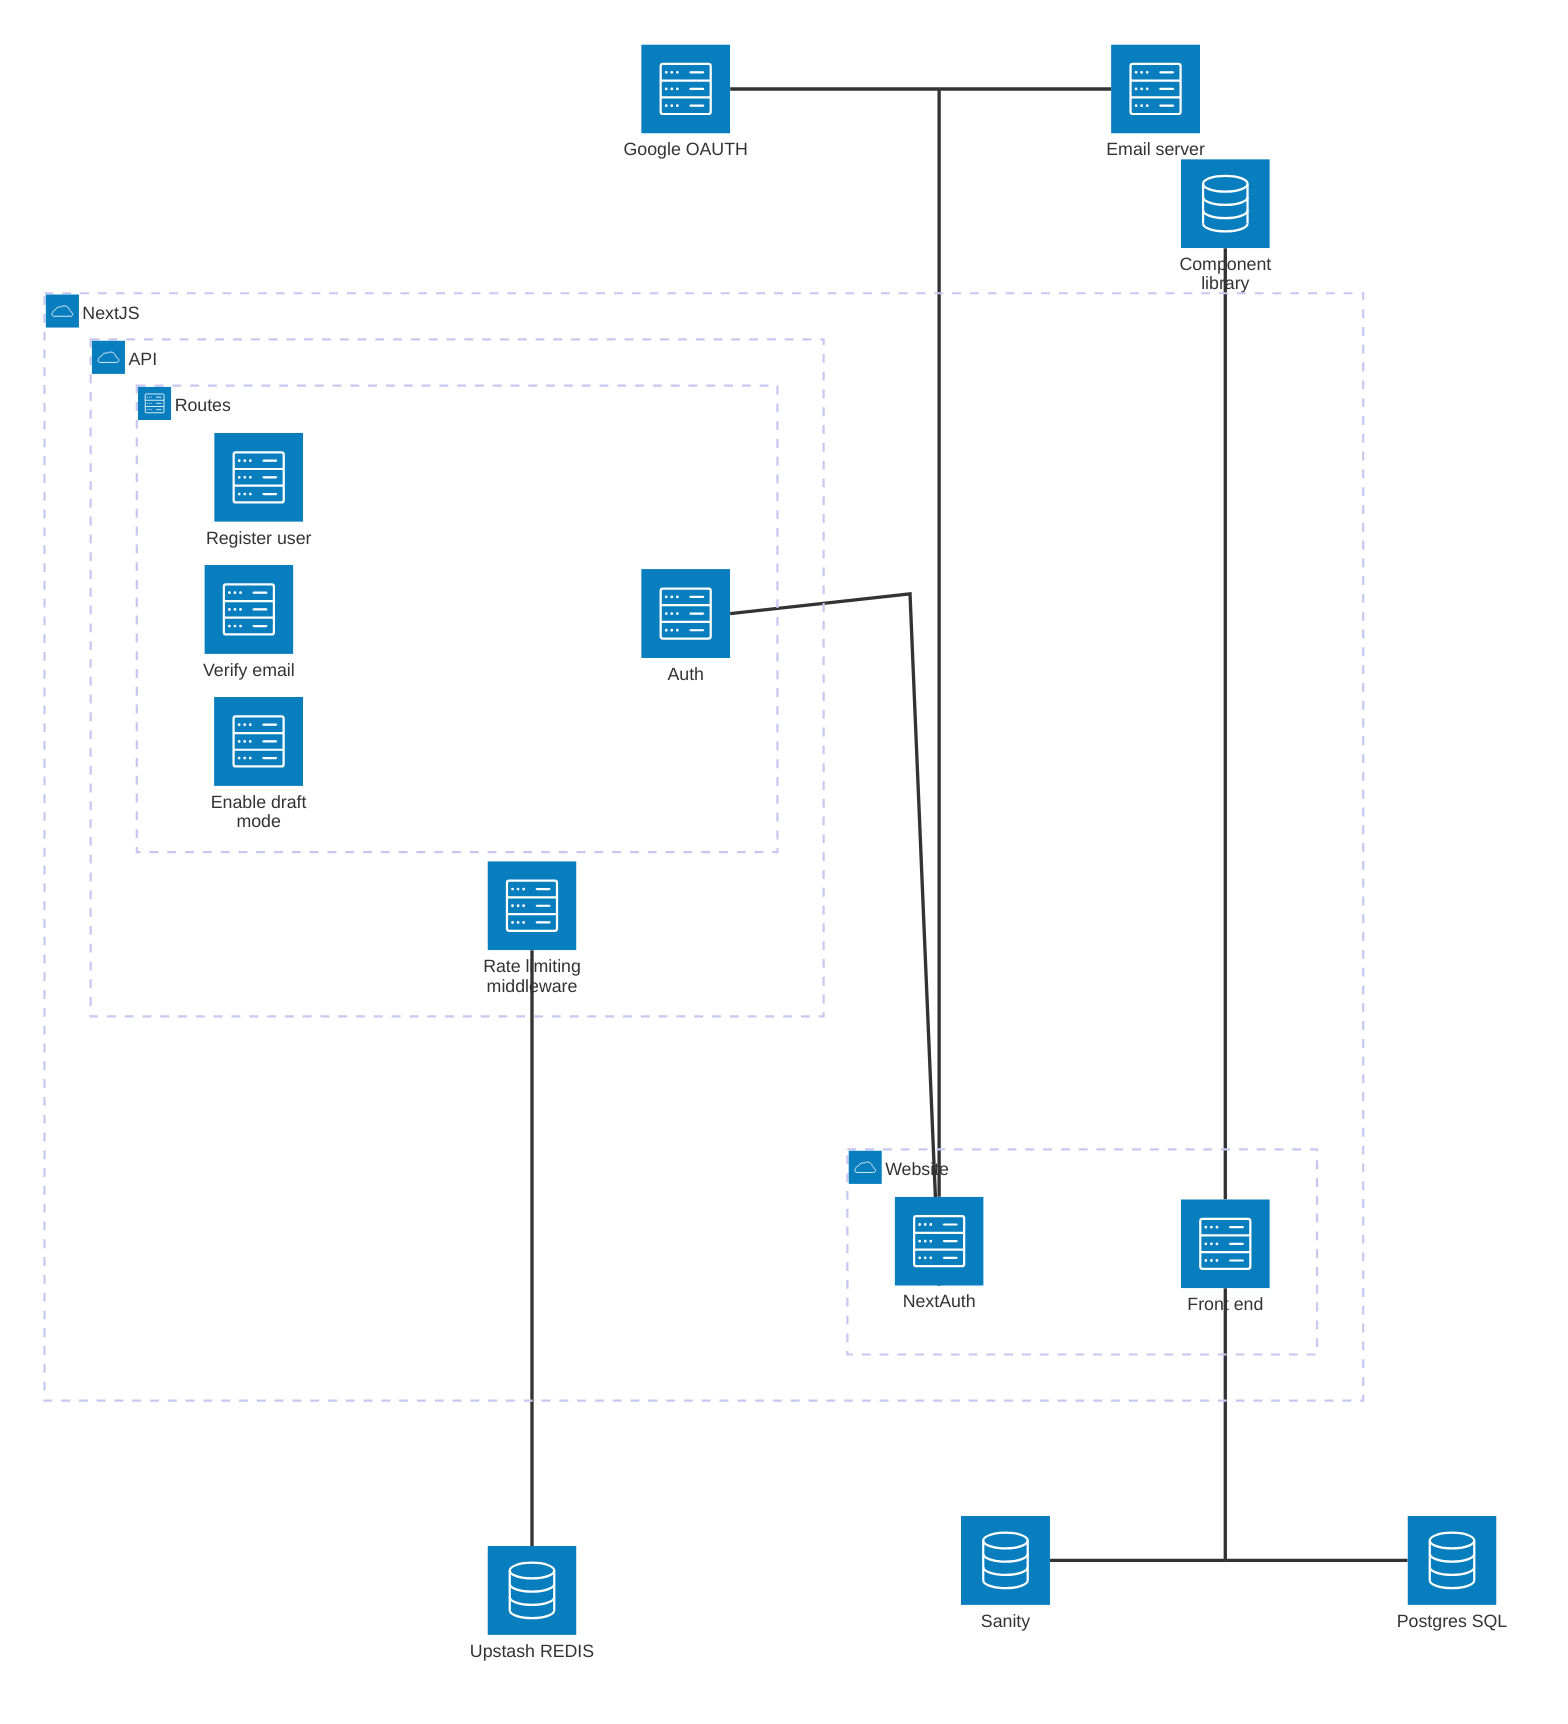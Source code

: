 architecture-beta
    group next(cloud)[NextJS]
    group api(cloud)[API] in next
    group web(cloud)[Website] in next

    service google(server)[Google OAUTH]
    service email(server)[Email server]
    service upstash(database)[Upstash REDIS]
    service sql(database)[Postgres SQL]
    service component(database)[Component library]

    service auth(server)[NextAuth] in web
    service frontend(server)[Front end] in web
    service sanity(database)[Sanity]
    service rl(server)[Rate limiting middleware] in api

    group routes(server)[Routes] in api
    service auth_api(server)[Auth] in routes
    service draft(server)[Enable draft mode] in routes
    service verify_email(server)[Verify email] in routes
    service register(server)[Register user] in routes

    junction authJunction
    junction dbJunction

    rl:B --T:upstash
    google:R -- L:authJunction
    email:L -- R:authJunction
    auth:T -- B:authJunction
    sanity:R -- L:dbJunction
    dbJunction:R -- L:sql
    dbJunction:T -- B:frontend
    component:B -- T:frontend
    auth_api:R -- B:auth